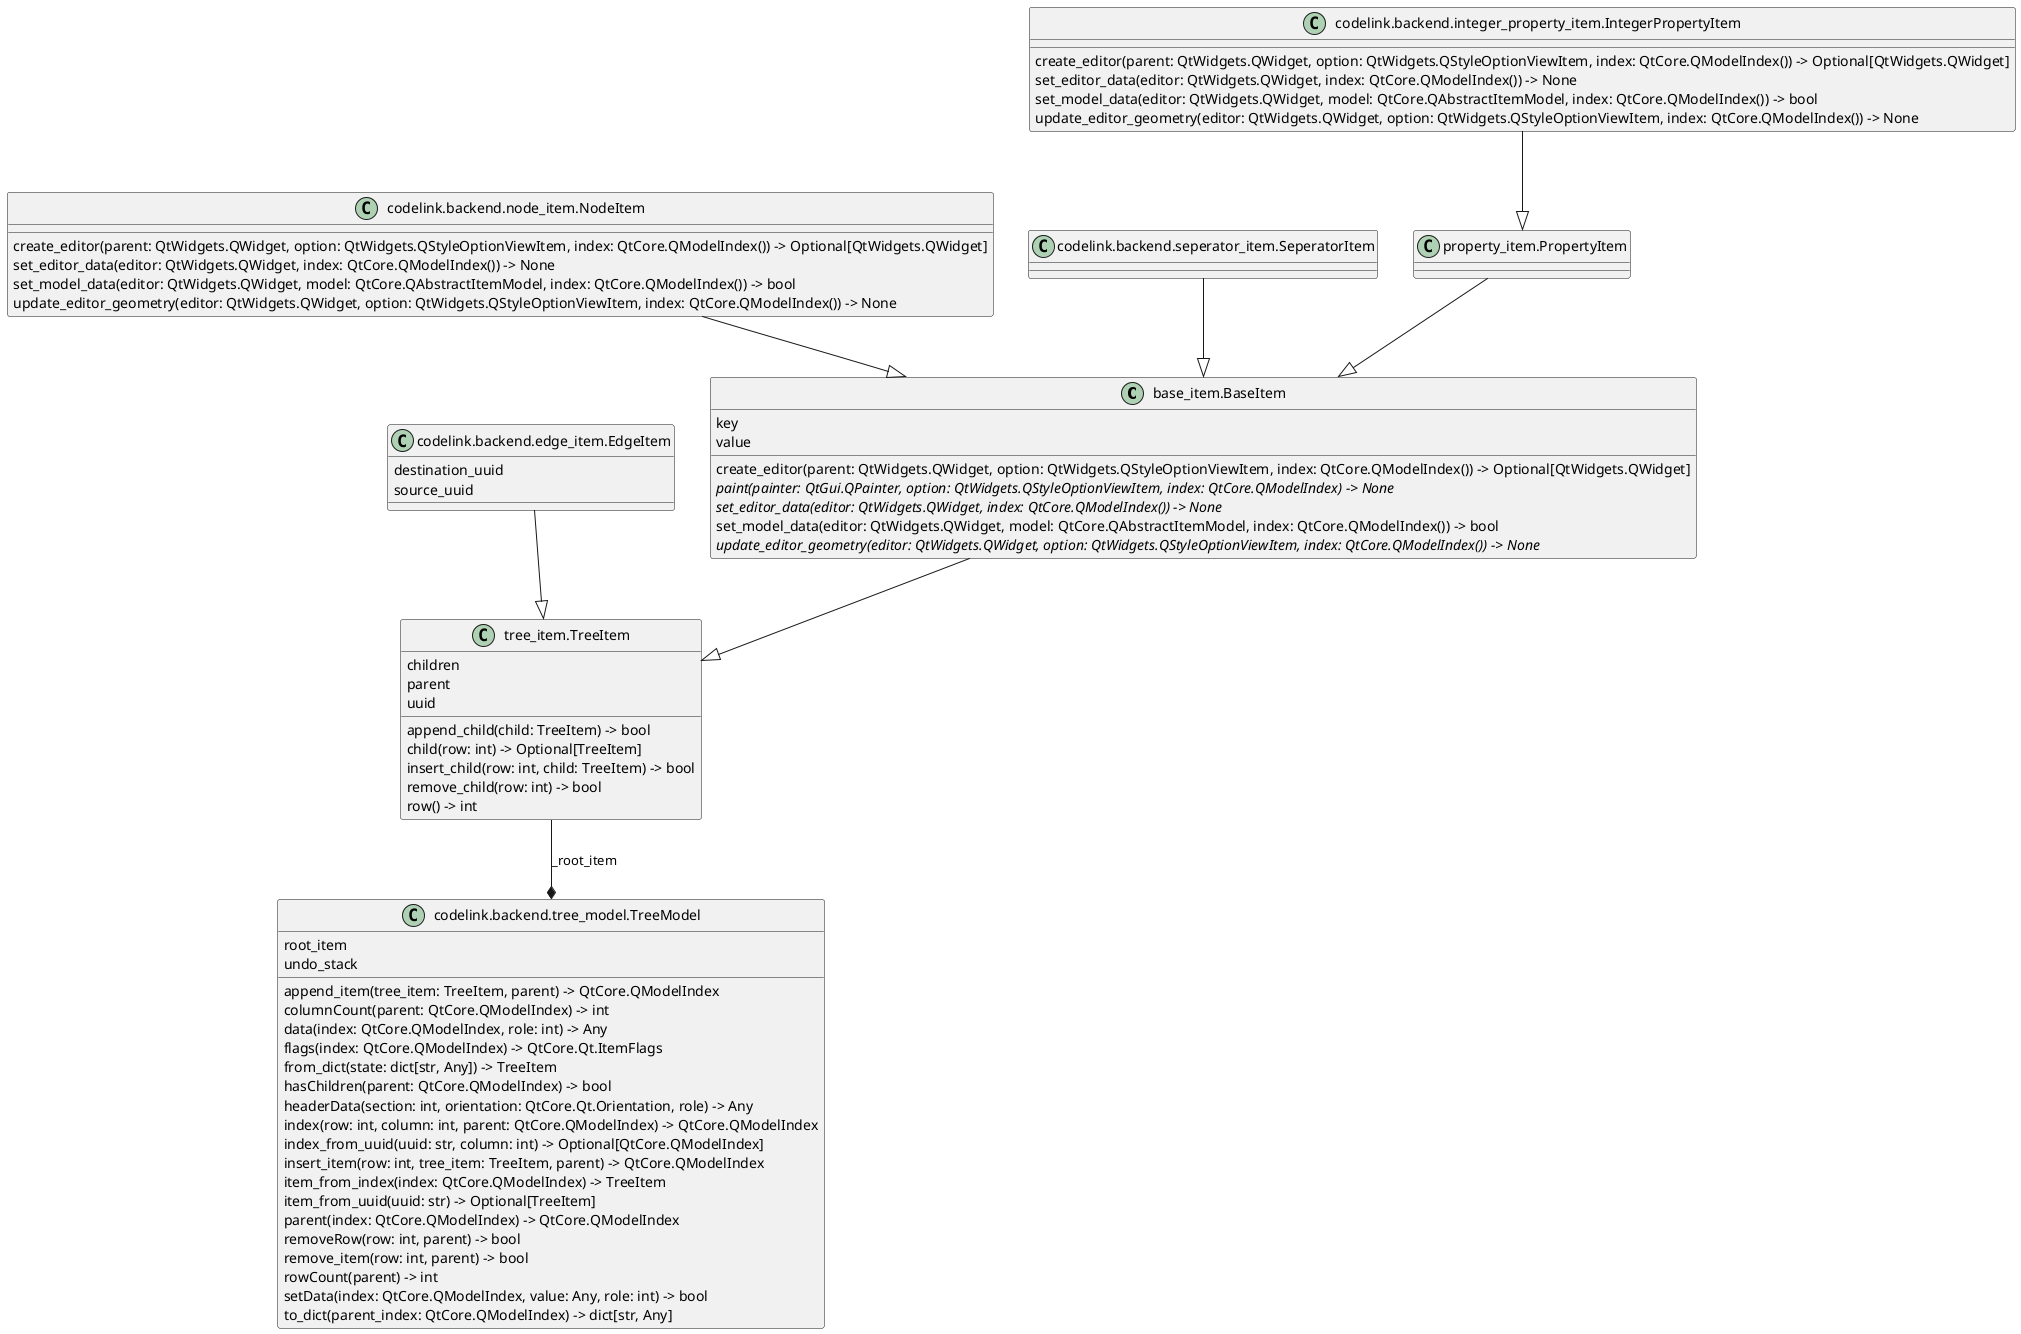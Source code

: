 @startuml classes
set namespaceSeparator none
class "base_item.BaseItem" as base_item.BaseItem {
  key
  value
  create_editor(parent: QtWidgets.QWidget, option: QtWidgets.QStyleOptionViewItem, index: QtCore.QModelIndex()) -> Optional[QtWidgets.QWidget]
  {abstract}paint(painter: QtGui.QPainter, option: QtWidgets.QStyleOptionViewItem, index: QtCore.QModelIndex) -> None
  {abstract}set_editor_data(editor: QtWidgets.QWidget, index: QtCore.QModelIndex()) -> None
  set_model_data(editor: QtWidgets.QWidget, model: QtCore.QAbstractItemModel, index: QtCore.QModelIndex()) -> bool
  {abstract}update_editor_geometry(editor: QtWidgets.QWidget, option: QtWidgets.QStyleOptionViewItem, index: QtCore.QModelIndex()) -> None
}
class "codelink.backend.edge_item.EdgeItem" as codelink.backend.edge_item.EdgeItem {
  destination_uuid
  source_uuid
}
class "codelink.backend.integer_property_item.IntegerPropertyItem" as codelink.backend.integer_property_item.IntegerPropertyItem {
  create_editor(parent: QtWidgets.QWidget, option: QtWidgets.QStyleOptionViewItem, index: QtCore.QModelIndex()) -> Optional[QtWidgets.QWidget]
  set_editor_data(editor: QtWidgets.QWidget, index: QtCore.QModelIndex()) -> None
  set_model_data(editor: QtWidgets.QWidget, model: QtCore.QAbstractItemModel, index: QtCore.QModelIndex()) -> bool
  update_editor_geometry(editor: QtWidgets.QWidget, option: QtWidgets.QStyleOptionViewItem, index: QtCore.QModelIndex()) -> None
}
class "codelink.backend.node_item.NodeItem" as codelink.backend.node_item.NodeItem {
  create_editor(parent: QtWidgets.QWidget, option: QtWidgets.QStyleOptionViewItem, index: QtCore.QModelIndex()) -> Optional[QtWidgets.QWidget]
  set_editor_data(editor: QtWidgets.QWidget, index: QtCore.QModelIndex()) -> None
  set_model_data(editor: QtWidgets.QWidget, model: QtCore.QAbstractItemModel, index: QtCore.QModelIndex()) -> bool
  update_editor_geometry(editor: QtWidgets.QWidget, option: QtWidgets.QStyleOptionViewItem, index: QtCore.QModelIndex()) -> None
}
class "codelink.backend.seperator_item.SeperatorItem" as codelink.backend.seperator_item.SeperatorItem {
}
class "codelink.backend.tree_model.TreeModel" as codelink.backend.tree_model.TreeModel {
  root_item
  undo_stack
  append_item(tree_item: TreeItem, parent) -> QtCore.QModelIndex
  columnCount(parent: QtCore.QModelIndex) -> int
  data(index: QtCore.QModelIndex, role: int) -> Any
  flags(index: QtCore.QModelIndex) -> QtCore.Qt.ItemFlags
  from_dict(state: dict[str, Any]) -> TreeItem
  hasChildren(parent: QtCore.QModelIndex) -> bool
  headerData(section: int, orientation: QtCore.Qt.Orientation, role) -> Any
  index(row: int, column: int, parent: QtCore.QModelIndex) -> QtCore.QModelIndex
  index_from_uuid(uuid: str, column: int) -> Optional[QtCore.QModelIndex]
  insert_item(row: int, tree_item: TreeItem, parent) -> QtCore.QModelIndex
  item_from_index(index: QtCore.QModelIndex) -> TreeItem
  item_from_uuid(uuid: str) -> Optional[TreeItem]
  parent(index: QtCore.QModelIndex) -> QtCore.QModelIndex
  removeRow(row: int, parent) -> bool
  remove_item(row: int, parent) -> bool
  rowCount(parent) -> int
  setData(index: QtCore.QModelIndex, value: Any, role: int) -> bool
  to_dict(parent_index: QtCore.QModelIndex) -> dict[str, Any]
}
class "property_item.PropertyItem" as property_item.PropertyItem {
}
class "tree_item.TreeItem" as tree_item.TreeItem {
  children
  parent
  uuid
  append_child(child: TreeItem) -> bool
  child(row: int) -> Optional[TreeItem]
  insert_child(row: int, child: TreeItem) -> bool
  remove_child(row: int) -> bool
  row() -> int
}
base_item.BaseItem --|> tree_item.TreeItem
codelink.backend.edge_item.EdgeItem --|> tree_item.TreeItem
codelink.backend.integer_property_item.IntegerPropertyItem --|> property_item.PropertyItem
codelink.backend.node_item.NodeItem --|> base_item.BaseItem
codelink.backend.seperator_item.SeperatorItem --|> base_item.BaseItem
property_item.PropertyItem --|> base_item.BaseItem
tree_item.TreeItem --* codelink.backend.tree_model.TreeModel : _root_item
@enduml
